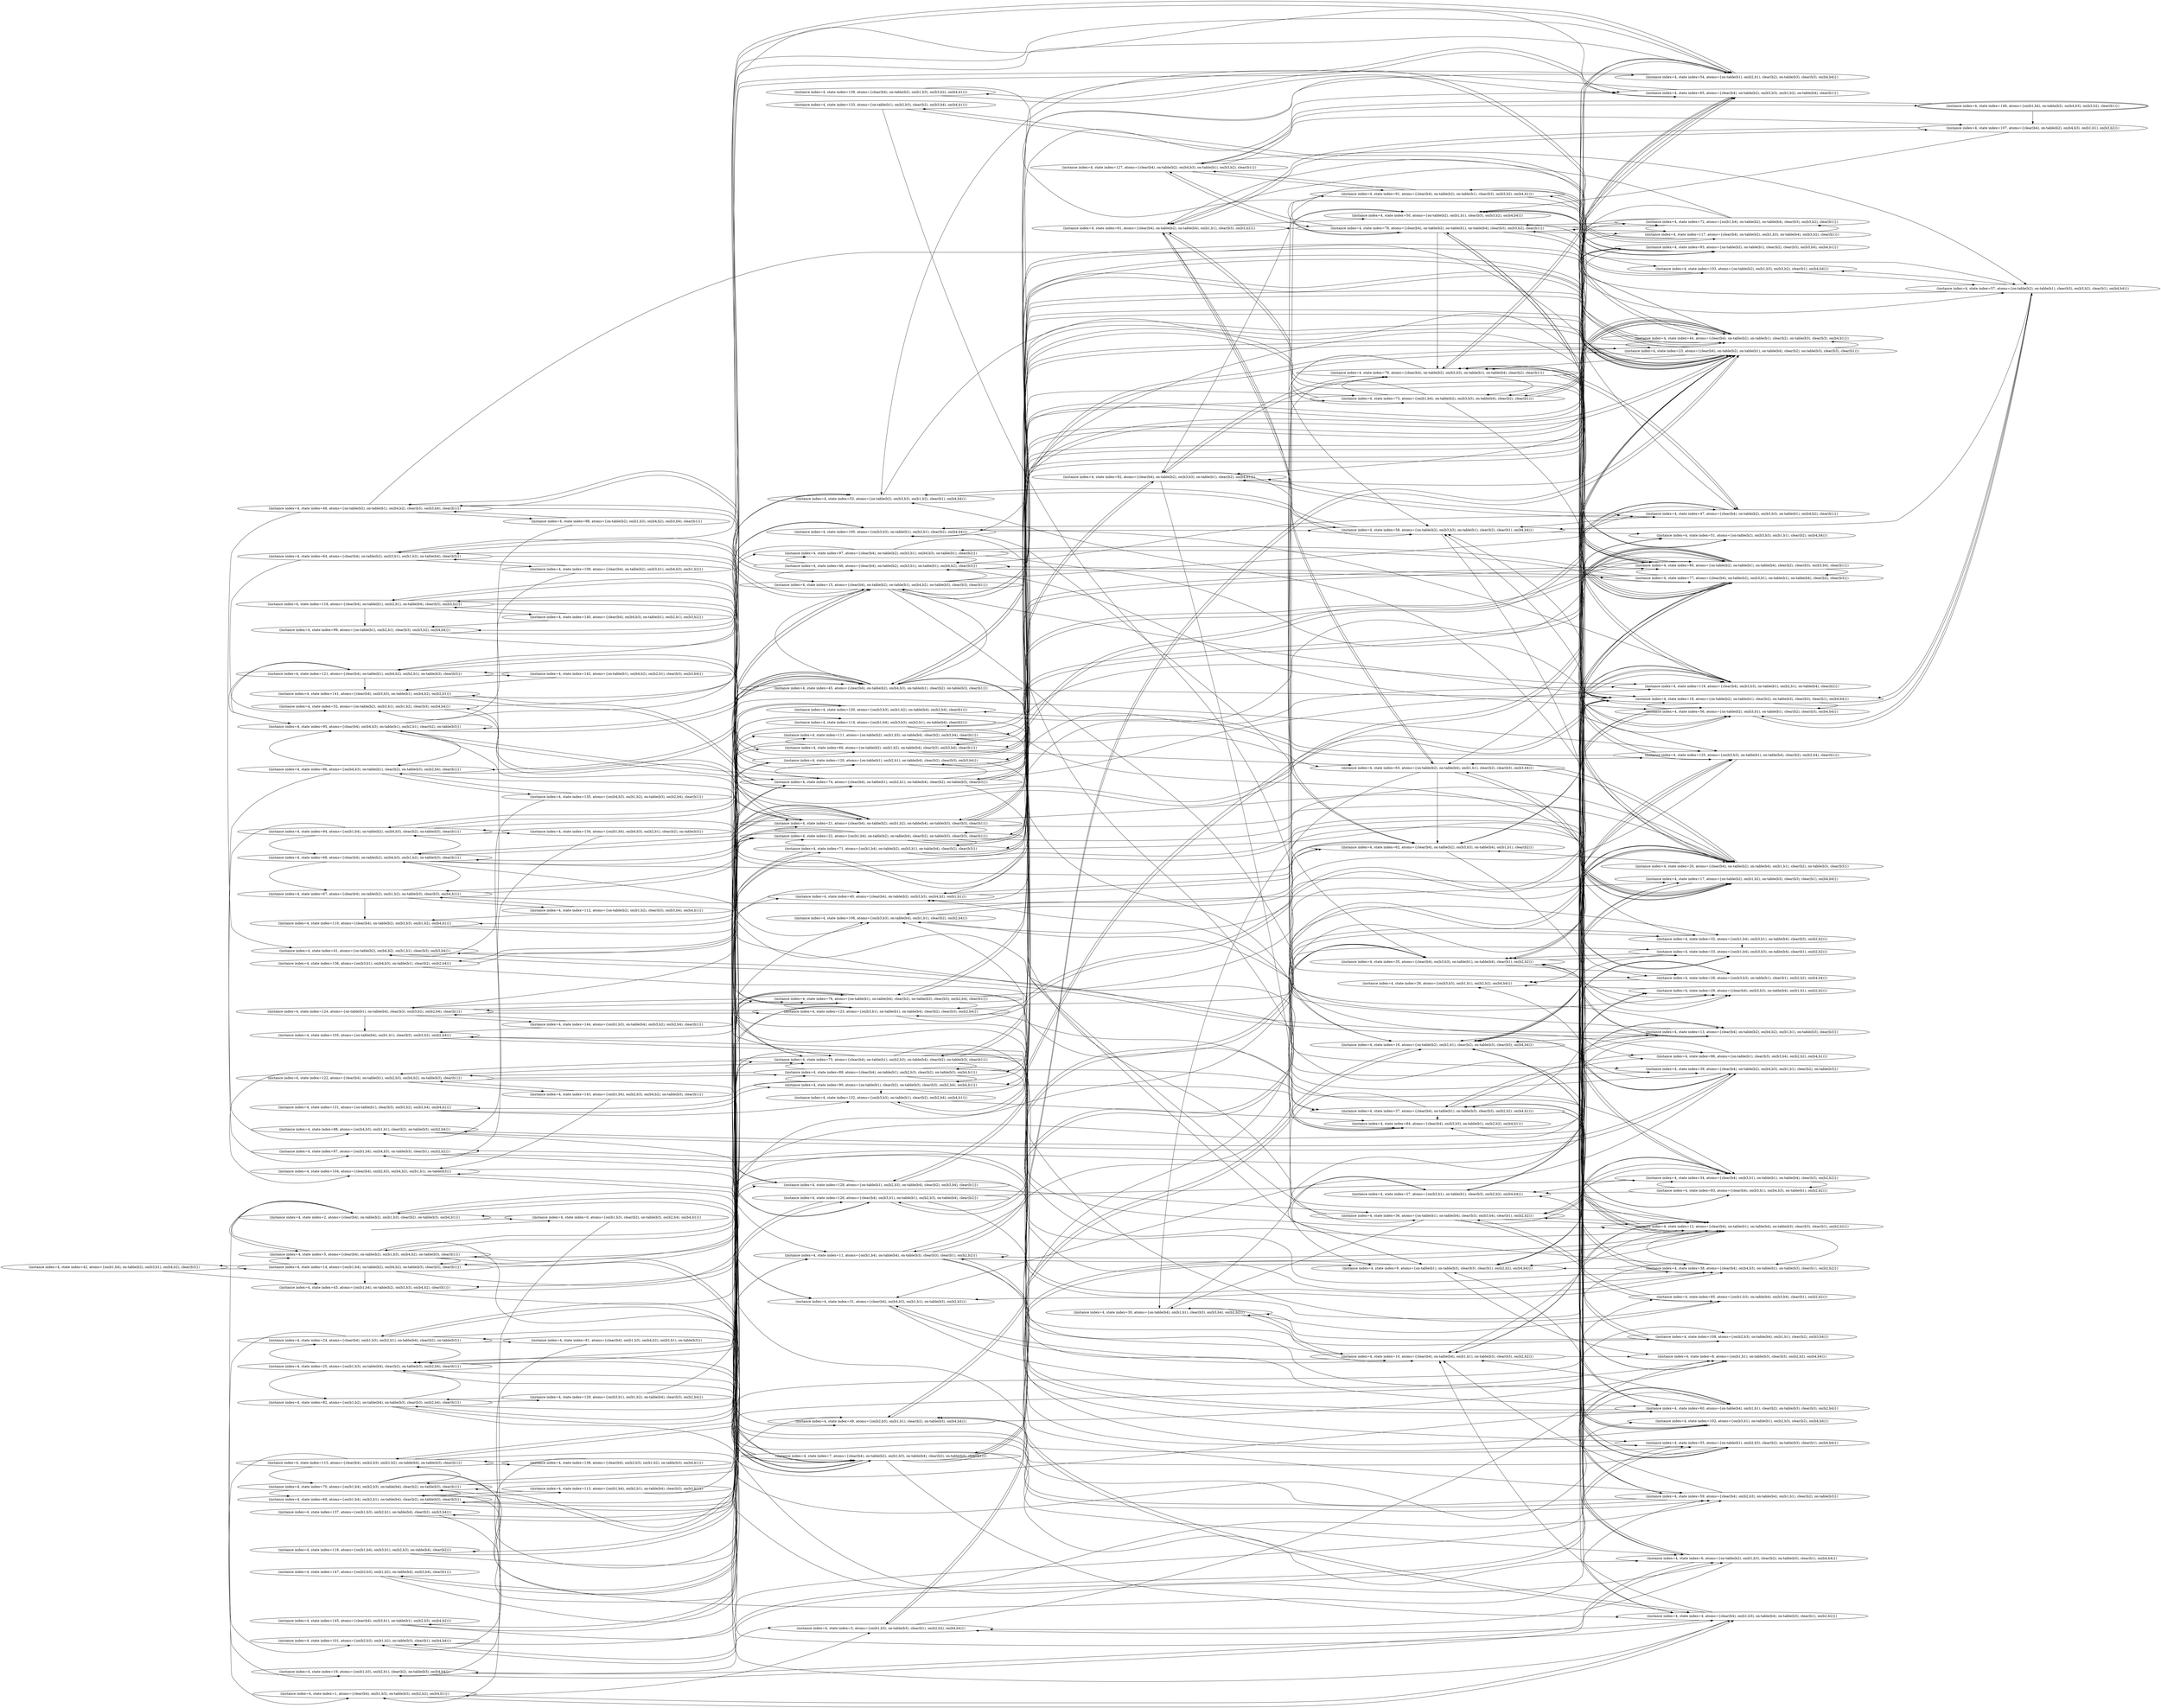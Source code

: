 digraph {
rankdir="LR"
s42[label="(instance index=4, state index=42, atoms={on(b1,b4), on-table(b2), on(b3,b1), on(b4,b2), clear(b3)})"]
s143[label="(instance index=4, state index=143, atoms={on(b1,b4), on(b2,b3), on(b4,b2), on-table(b3), clear(b1)})"]
s138[label="(instance index=4, state index=138, atoms={clear(b4), on(b2,b3), on(b1,b2), on-table(b3), on(b4,b1)})"]
s135[label="(instance index=4, state index=135, atoms={on(b4,b3), on(b1,b2), on-table(b3), on(b2,b4), clear(b1)})"]
s112[label="(instance index=4, state index=112, atoms={on-table(b2), on(b1,b2), clear(b3), on(b3,b4), on(b4,b1)})"]
s81[label="(instance index=4, state index=81, atoms={clear(b4), on(b1,b3), on(b4,b2), on(b2,b1), on-table(b3)})"]
s140[label="(instance index=4, state index=140, atoms={clear(b4), on(b4,b3), on-table(b1), on(b2,b1), on(b3,b2)})"]
s109[label="(instance index=4, state index=109, atoms={clear(b4), on-table(b2), on(b3,b1), on(b4,b3), on(b1,b2)})"]
s144[label="(instance index=4, state index=144, atoms={on(b1,b3), on-table(b4), on(b3,b2), on(b2,b4), clear(b1)})"]
s98[label="(instance index=4, state index=98, atoms={on-table(b2), on(b1,b3), on(b4,b2), on(b3,b4), clear(b1)})"]
s142[label="(instance index=4, state index=142, atoms={on-table(b1), on(b4,b2), on(b2,b1), clear(b3), on(b3,b4)})"]
s134[label="(instance index=4, state index=134, atoms={on(b1,b4), on(b4,b3), on(b2,b1), clear(b2), on-table(b3)})"]
s0[label="(instance index=4, state index=0, atoms={on(b1,b3), clear(b2), on-table(b3), on(b2,b4), on(b4,b1)})"]
s129[label="(instance index=4, state index=129, atoms={on(b3,b1), on(b1,b2), on-table(b4), clear(b3), on(b2,b4)})"]
s113[label="(instance index=4, state index=113, atoms={on(b1,b4), on(b2,b1), on-table(b4), clear(b3), on(b3,b2)})"]
s69[label="(instance index=4, state index=69, atoms={on(b1,b4), on(b2,b1), on-table(b4), clear(b2), on-table(b3), clear(b3)})"]
s64[label="(instance index=4, state index=64, atoms={clear(b4), on-table(b2), on(b3,b1), on(b1,b2), on-table(b4), clear(b3)})"]
s5[label="(instance index=4, state index=5, atoms={clear(b4), on-table(b2), on(b1,b3), on(b4,b2), on-table(b3), clear(b1)})"]
s67[label="(instance index=4, state index=67, atoms={clear(b4), on-table(b2), on(b1,b2), on-table(b3), clear(b3), on(b4,b1)})"]
s68[label="(instance index=4, state index=68, atoms={clear(b4), on-table(b2), on(b4,b3), on(b1,b2), on-table(b3), clear(b1)})"]
s82[label="(instance index=4, state index=82, atoms={on(b1,b2), on-table(b4), on-table(b3), clear(b3), on(b2,b4), clear(b1)})"]
s137[label="(instance index=4, state index=137, atoms={on(b1,b3), on(b2,b1), on-table(b4), clear(b2), on(b3,b4)})"]
s2[label="(instance index=4, state index=2, atoms={clear(b4), on-table(b2), on(b1,b3), clear(b2), on-table(b3), on(b4,b1)})"]
s131[label="(instance index=4, state index=131, atoms={on-table(b1), clear(b3), on(b3,b2), on(b2,b4), on(b4,b1)})"]
s136[label="(instance index=4, state index=136, atoms={on(b3,b1), on(b4,b3), on-table(b1), clear(b2), on(b2,b4)})"]
s70[label="(instance index=4, state index=70, atoms={on(b1,b4), on(b2,b3), on-table(b4), clear(b2), on-table(b3), clear(b1)})"]
s116[label="(instance index=4, state index=116, atoms={on(b1,b4), on(b3,b1), on(b2,b3), on-table(b4), clear(b2)})"]
s48[label="(instance index=4, state index=48, atoms={on-table(b2), on-table(b1), on(b4,b2), clear(b3), on(b3,b4), clear(b1)})"]
s124[label="(instance index=4, state index=124, atoms={on-table(b1), on-table(b4), clear(b3), on(b3,b2), on(b2,b4), clear(b1)})"]
s145[label="(instance index=4, state index=145, atoms={clear(b4), on(b3,b1), on-table(b1), on(b2,b3), on(b4,b2)})"]
s118[label="(instance index=4, state index=118, atoms={clear(b4), on-table(b1), on(b2,b1), on-table(b4), clear(b3), on(b3,b2)})"]
s147[label="(instance index=4, state index=147, atoms={on(b2,b3), on(b1,b2), on-table(b4), on(b3,b4), clear(b1)})"]
s24[label="(instance index=4, state index=24, atoms={clear(b4), on(b1,b3), on(b2,b1), on-table(b4), clear(b2), on-table(b3)})"]
s25[label="(instance index=4, state index=25, atoms={on(b1,b3), on-table(b4), clear(b2), on-table(b3), on(b2,b4), clear(b1)})"]
s94[label="(instance index=4, state index=94, atoms={on(b1,b4), on-table(b2), on(b4,b3), clear(b2), on-table(b3), clear(b1)})"]
s95[label="(instance index=4, state index=95, atoms={clear(b4), on(b4,b3), on-table(b1), on(b2,b1), clear(b2), on-table(b3)})"]
s96[label="(instance index=4, state index=96, atoms={on(b4,b3), on-table(b1), clear(b2), on-table(b3), on(b2,b4), clear(b1)})"]
s121[label="(instance index=4, state index=121, atoms={clear(b4), on-table(b1), on(b4,b2), on(b2,b1), on-table(b3), clear(b3)})"]
s115[label="(instance index=4, state index=115, atoms={clear(b4), on(b2,b3), on(b1,b2), on-table(b4), on-table(b3), clear(b1)})"]
s122[label="(instance index=4, state index=122, atoms={clear(b4), on-table(b1), on(b2,b3), on(b4,b2), on-table(b3), clear(b1)})"]
s14[label="(instance index=4, state index=14, atoms={on(b1,b4), on-table(b2), on(b4,b2), on-table(b3), clear(b3), clear(b1)})"]
s43[label="(instance index=4, state index=43, atoms={on(b1,b4), on-table(b2), on(b3,b3), on(b4,b2), clear(b1)})"]
s104[label="(instance index=4, state index=104, atoms={clear(b4), on(b2,b3), on(b4,b2), on(b1,b1), on-table(b3)})"]
s101[label="(instance index=4, state index=101, atoms={on(b2,b3), on(b1,b2), on-table(b3), clear(b1), on(b4,b4)})"]
s88[label="(instance index=4, state index=88, atoms={on(b4,b3), on(b1,b1), clear(b2), on-table(b3), on(b2,b4)})"]
s110[label="(instance index=4, state index=110, atoms={clear(b4), on-table(b2), on(b3,b3), on(b1,b2), on(b4,b1)})"]
s19[label="(instance index=4, state index=19, atoms={on(b1,b3), on(b2,b1), clear(b2), on-table(b3), on(b4,b4)})"]
s99[label="(instance index=4, state index=99, atoms={on-table(b1), on(b2,b1), clear(b3), on(b3,b2), on(b4,b4)})"]
s52[label="(instance index=4, state index=52, atoms={on-table(b2), on(b3,b1), on(b1,b2), clear(b3), on(b4,b4)})"]
s105[label="(instance index=4, state index=105, atoms={on-table(b4), on(b1,b1), clear(b3), on(b3,b2), on(b2,b4)})"]
s41[label="(instance index=4, state index=41, atoms={on-table(b2), on(b4,b2), on(b1,b1), clear(b3), on(b3,b4)})"]
s141[label="(instance index=4, state index=141, atoms={clear(b4), on(b3,b3), on-table(b1), on(b4,b2), on(b2,b1)})"]
s87[label="(instance index=4, state index=87, atoms={on(b1,b4), on(b4,b3), on-table(b3), clear(b1), on(b2,b2)})"]
s1[label="(instance index=4, state index=1, atoms={clear(b4), on(b1,b3), on-table(b3), on(b2,b2), on(b4,b1)})"]
s76[label="(instance index=4, state index=76, atoms={on-table(b1), on-table(b4), clear(b2), on-table(b3), clear(b3), on(b2,b4), clear(b1)})"]
s74[label="(instance index=4, state index=74, atoms={clear(b4), on-table(b1), on(b2,b1), on-table(b4), clear(b2), on-table(b3), clear(b3)})"]
s15[label="(instance index=4, state index=15, atoms={clear(b4), on-table(b2), on-table(b1), on(b4,b2), on-table(b3), clear(b3), clear(b1)})"]
s133[label="(instance index=4, state index=133, atoms={on-table(b1), on(b2,b3), clear(b2), on(b3,b4), on(b4,b1)})"]
s45[label="(instance index=4, state index=45, atoms={clear(b4), on-table(b2), on(b4,b3), on-table(b1), clear(b2), on-table(b3), clear(b1)})"]
s21[label="(instance index=4, state index=21, atoms={clear(b4), on-table(b2), on(b1,b2), on-table(b4), on-table(b3), clear(b3), clear(b1)})"]
s139[label="(instance index=4, state index=139, atoms={clear(b4), on-table(b2), on(b1,b3), on(b3,b2), on(b4,b1)})"]
s128[label="(instance index=4, state index=128, atoms={on-table(b1), on(b2,b3), on-table(b4), clear(b2), on(b3,b4), clear(b1)})"]
s111[label="(instance index=4, state index=111, atoms={on-table(b2), on(b1,b3), on-table(b4), clear(b2), on(b3,b4), clear(b1)})"]
s66[label="(instance index=4, state index=66, atoms={on-table(b2), on(b1,b2), on-table(b4), clear(b3), on(b3,b4), clear(b1)})"]
s7[label="(instance index=4, state index=7, atoms={clear(b4), on-table(b2), on(b1,b3), on-table(b4), clear(b2), on-table(b3), clear(b1)})"]
s123[label="(instance index=4, state index=123, atoms={on(b3,b1), on-table(b1), on-table(b4), clear(b2), clear(b3), on(b2,b4)})"]
s126[label="(instance index=4, state index=126, atoms={clear(b4), on(b3,b1), on-table(b1), on(b2,b3), on-table(b4), clear(b2)})"]
s97[label="(instance index=4, state index=97, atoms={clear(b4), on-table(b2), on(b3,b1), on(b4,b3), on-table(b1), clear(b2)})"]
s75[label="(instance index=4, state index=75, atoms={clear(b4), on-table(b1), on(b2,b3), on-table(b4), clear(b2), on-table(b3), clear(b1)})"]
s46[label="(instance index=4, state index=46, atoms={clear(b4), on-table(b2), on(b3,b1), on-table(b1), on(b4,b2), clear(b3)})"]
s120[label="(instance index=4, state index=120, atoms={on-table(b1), on(b2,b1), on-table(b4), clear(b2), clear(b3), on(b3,b4)})"]
s22[label="(instance index=4, state index=22, atoms={on(b1,b4), on-table(b2), on-table(b4), clear(b2), on-table(b3), clear(b3), clear(b1)})"]
s71[label="(instance index=4, state index=71, atoms={on(b1,b4), on-table(b2), on(b3,b1), on-table(b4), clear(b2), clear(b3)})"]
s89[label="(instance index=4, state index=89, atoms={clear(b4), on-table(b1), on(b2,b3), clear(b2), on-table(b3), on(b4,b1)})"]
s90[label="(instance index=4, state index=90, atoms={on-table(b1), clear(b2), on-table(b3), clear(b3), on(b2,b4), on(b4,b1)})"]
s114[label="(instance index=4, state index=114, atoms={on(b1,b4), on(b3,b3), on(b2,b1), on-table(b4), clear(b2)})"]
s11[label="(instance index=4, state index=11, atoms={on(b1,b4), on-table(b4), on-table(b3), clear(b3), clear(b1), on(b2,b2)})"]
s130[label="(instance index=4, state index=130, atoms={on(b3,b3), on(b1,b2), on-table(b4), on(b2,b4), clear(b1)})"]
s132[label="(instance index=4, state index=132, atoms={on(b3,b3), on-table(b1), clear(b2), on(b2,b4), on(b4,b1)})"]
s40[label="(instance index=4, state index=40, atoms={clear(b4), on-table(b2), on(b3,b3), on(b4,b2), on(b1,b1)})"]
s49[label="(instance index=4, state index=49, atoms={on(b2,b3), on(b1,b1), clear(b2), on-table(b3), on(b4,b4)})"]
s31[label="(instance index=4, state index=31, atoms={clear(b4), on(b4,b3), on(b1,b1), on-table(b3), on(b2,b2)})"]
s53[label="(instance index=4, state index=53, atoms={on-table(b2), on(b3,b3), on(b1,b2), clear(b1), on(b4,b4)})"]
s3[label="(instance index=4, state index=3, atoms={on(b1,b3), on-table(b3), clear(b1), on(b2,b2), on(b4,b4)})"]
s100[label="(instance index=4, state index=100, atoms={on(b3,b3), on-table(b1), on(b2,b1), clear(b2), on(b4,b4)})"]
s106[label="(instance index=4, state index=106, atoms={on(b3,b3), on-table(b4), on(b1,b1), clear(b2), on(b2,b4)})"]
s80[label="(instance index=4, state index=80, atoms={on-table(b2), on-table(b1), on-table(b4), clear(b2), clear(b3), on(b3,b4), clear(b1)})"]
s23[label="(instance index=4, state index=23, atoms={clear(b4), on-table(b2), on-table(b1), on-table(b4), clear(b2), on-table(b3), clear(b3), clear(b1)})"]
s117[label="(instance index=4, state index=117, atoms={clear(b4), on-table(b2), on(b1,b3), on-table(b4), on(b3,b2), clear(b1)})"]
s72[label="(instance index=4, state index=72, atoms={on(b1,b4), on-table(b2), on-table(b4), clear(b3), on(b3,b2), clear(b1)})"]
s77[label="(instance index=4, state index=77, atoms={clear(b4), on-table(b2), on(b3,b1), on-table(b1), on-table(b4), clear(b2), clear(b3)})"]
s93[label="(instance index=4, state index=93, atoms={on-table(b2), on-table(b1), clear(b2), clear(b3), on(b3,b4), on(b4,b1)})"]
s44[label="(instance index=4, state index=44, atoms={clear(b4), on-table(b2), on-table(b1), clear(b2), on-table(b3), clear(b3), on(b4,b1)})"]
s125[label="(instance index=4, state index=125, atoms={on(b3,b3), on-table(b1), on-table(b4), clear(b2), on(b2,b4), clear(b1)})"]
s60[label="(instance index=4, state index=60, atoms={on-table(b4), on(b1,b1), clear(b2), on-table(b3), clear(b3), on(b2,b4)})"]
s12[label="(instance index=4, state index=12, atoms={clear(b4), on-table(b1), on-table(b4), on-table(b3), clear(b3), clear(b1), on(b2,b2)})"]
s54[label="(instance index=4, state index=54, atoms={on-table(b1), on(b2,b1), clear(b2), on-table(b3), clear(b3), on(b4,b4)})"]
s119[label="(instance index=4, state index=119, atoms={clear(b4), on(b3,b3), on-table(b1), on(b2,b1), on-table(b4), clear(b2)})"]
s18[label="(instance index=4, state index=18, atoms={on-table(b2), on-table(b1), clear(b2), on-table(b3), clear(b3), clear(b1), on(b4,b4)})"]
s47[label="(instance index=4, state index=47, atoms={clear(b4), on-table(b2), on(b3,b3), on-table(b1), on(b4,b2), clear(b1)})"]
s13[label="(instance index=4, state index=13, atoms={clear(b4), on-table(b2), on(b4,b2), on(b1,b1), on-table(b3), clear(b3)})"]
s86[label="(instance index=4, state index=86, atoms={on-table(b1), clear(b3), on(b3,b4), on(b2,b2), on(b4,b1)})"]
s39[label="(instance index=4, state index=39, atoms={clear(b4), on-table(b2), on(b4,b3), on(b1,b1), clear(b2), on-table(b3)})"]
s38[label="(instance index=4, state index=38, atoms={clear(b4), on(b4,b3), on-table(b1), on-table(b3), clear(b1), on(b2,b2)})"]
s17[label="(instance index=4, state index=17, atoms={on-table(b2), on(b1,b2), on-table(b3), clear(b3), clear(b1), on(b4,b4)})"]
s65[label="(instance index=4, state index=65, atoms={clear(b4), on-table(b2), on(b3,b3), on(b1,b2), on-table(b4), clear(b1)})"]
s20[label="(instance index=4, state index=20, atoms={clear(b4), on-table(b2), on-table(b4), on(b1,b1), clear(b2), on-table(b3), clear(b3)})"]
s103[label="(instance index=4, state index=103, atoms={on-table(b2), on(b1,b3), on(b3,b2), clear(b1), on(b4,b4)})"]
s108[label="(instance index=4, state index=108, atoms={on(b2,b3), on-table(b4), on(b1,b1), clear(b2), on(b3,b4)})"]
s85[label="(instance index=4, state index=85, atoms={on(b1,b3), on-table(b4), on(b3,b4), clear(b1), on(b2,b2)})"]
s6[label="(instance index=4, state index=6, atoms={on-table(b2), on(b1,b3), clear(b2), on-table(b3), clear(b1), on(b4,b4)})"]
s4[label="(instance index=4, state index=4, atoms={clear(b4), on(b1,b3), on-table(b4), on-table(b3), clear(b1), on(b2,b2)})"]
s34[label="(instance index=4, state index=34, atoms={clear(b4), on(b3,b1), on-table(b1), on-table(b4), clear(b3), on(b2,b2)})"]
s102[label="(instance index=4, state index=102, atoms={on(b3,b1), on-table(b1), on(b2,b3), clear(b2), on(b4,b4)})"]
s83[label="(instance index=4, state index=83, atoms={clear(b4), on(b3,b1), on(b4,b3), on-table(b1), on(b2,b2)})"]
s56[label="(instance index=4, state index=56, atoms={on-table(b2), on(b3,b1), on-table(b1), clear(b2), clear(b3), on(b4,b4)})"]
s55[label="(instance index=4, state index=55, atoms={on-table(b1), on(b2,b3), clear(b2), on-table(b3), clear(b1), on(b4,b4)})"]
s59[label="(instance index=4, state index=59, atoms={clear(b4), on(b2,b3), on-table(b4), on(b1,b1), clear(b2), on-table(b3)})"]
s32[label="(instance index=4, state index=32, atoms={on(b1,b4), on(b3,b1), on-table(b4), clear(b3), on(b2,b2)})"]
s33[label="(instance index=4, state index=33, atoms={on(b1,b4), on(b3,b3), on-table(b4), clear(b1), on(b2,b2)})"]
s51[label="(instance index=4, state index=51, atoms={on-table(b2), on(b3,b3), on(b1,b1), clear(b2), on(b4,b4)})"]
s8[label="(instance index=4, state index=8, atoms={on(b1,b1), on-table(b3), clear(b3), on(b2,b2), on(b4,b4)})"]
s28[label="(instance index=4, state index=28, atoms={on(b3,b3), on-table(b1), clear(b1), on(b2,b2), on(b4,b4)})"]
s29[label="(instance index=4, state index=29, atoms={clear(b4), on(b3,b3), on-table(b4), on(b1,b1), on(b2,b2)})"]
s78[label="(instance index=4, state index=78, atoms={clear(b4), on-table(b2), on-table(b1), on-table(b4), clear(b3), on(b3,b2), clear(b1)})"]
s91[label="(instance index=4, state index=91, atoms={clear(b4), on-table(b2), on-table(b1), clear(b3), on(b3,b2), on(b4,b1)})"]
s63[label="(instance index=4, state index=63, atoms={on-table(b2), on-table(b4), on(b1,b1), clear(b2), clear(b3), on(b3,b4)})"]
s79[label="(instance index=4, state index=79, atoms={clear(b4), on-table(b2), on(b3,b3), on-table(b1), on-table(b4), clear(b2), clear(b1)})"]
s36[label="(instance index=4, state index=36, atoms={on-table(b1), on-table(b4), clear(b3), on(b3,b4), clear(b1), on(b2,b2)})"]
s73[label="(instance index=4, state index=73, atoms={on(b1,b4), on-table(b2), on(b3,b3), on-table(b4), clear(b2), clear(b1)})"]
s37[label="(instance index=4, state index=37, atoms={clear(b4), on-table(b1), on-table(b3), clear(b3), on(b2,b2), on(b4,b1)})"]
s35[label="(instance index=4, state index=35, atoms={clear(b4), on(b3,b3), on-table(b1), on-table(b4), clear(b1), on(b2,b2)})"]
s10[label="(instance index=4, state index=10, atoms={clear(b4), on-table(b4), on(b1,b1), on-table(b3), clear(b3), on(b2,b2)})"]
s9[label="(instance index=4, state index=9, atoms={on-table(b1), on-table(b3), clear(b3), clear(b1), on(b2,b2), on(b4,b4)})"]
s58[label="(instance index=4, state index=58, atoms={on-table(b2), on(b3,b3), on-table(b1), clear(b2), clear(b1), on(b4,b4)})"]
s16[label="(instance index=4, state index=16, atoms={on-table(b2), on(b1,b1), clear(b2), on-table(b3), clear(b3), on(b4,b4)})"]
s84[label="(instance index=4, state index=84, atoms={clear(b4), on(b3,b3), on-table(b1), on(b2,b2), on(b4,b1)})"]
s62[label="(instance index=4, state index=62, atoms={clear(b4), on-table(b2), on(b3,b3), on-table(b4), on(b1,b1), clear(b2)})"]
s50[label="(instance index=4, state index=50, atoms={on-table(b2), on(b1,b1), clear(b3), on(b3,b2), on(b4,b4)})"]
s27[label="(instance index=4, state index=27, atoms={on(b3,b1), on-table(b1), clear(b3), on(b2,b2), on(b4,b4)})"]
s26[label="(instance index=4, state index=26, atoms={on(b3,b3), on(b1,b1), on(b2,b2), on(b4,b4)})"]
s127[label="(instance index=4, state index=127, atoms={clear(b4), on-table(b2), on(b4,b3), on-table(b1), on(b3,b2), clear(b1)})"]
s61[label="(instance index=4, state index=61, atoms={clear(b4), on-table(b2), on-table(b4), on(b1,b1), clear(b3), on(b3,b2)})"]
s92[label="(instance index=4, state index=92, atoms={clear(b4), on-table(b2), on(b3,b3), on-table(b1), clear(b2), on(b4,b1)})"]
s30[label="(instance index=4, state index=30, atoms={on-table(b4), on(b1,b1), clear(b3), on(b3,b4), on(b2,b2)})"]
s146[peripheries=2,label="(instance index=4, state index=146, atoms={on(b1,b4), on-table(b2), on(b4,b3), on(b3,b2), clear(b1)})"]
s57[label="(instance index=4, state index=57, atoms={on-table(b2), on-table(b1), clear(b3), on(b3,b2), clear(b1), on(b4,b4)})"]
s107[label="(instance index=4, state index=107, atoms={clear(b4), on-table(b2), on(b4,b3), on(b1,b1), on(b3,b2)})"]
Dangling [ label = "", style = invis ]
{ rank = same; Dangling }
Dangling -> s0
{ rank = same; s0}
{ rank = same; s69,s64,s5,s67,s68,s82,s137,s2,s131,s136,s70,s116,s48,s124,s145,s118,s147,s24,s25,s94,s95,s96,s121,s115,s122,s14,s43,s104,s101,s88,s110,s19,s99,s52,s105,s41,s141,s87,s1}
{ rank = same; s76,s74,s15,s133,s45,s21,s139,s128,s111,s66,s7,s123,s126,s97,s75,s46,s120,s22,s71,s89,s90,s114,s11,s130,s132,s40,s49,s31,s53,s3,s100,s106}
{ rank = same; s80,s23,s117,s72,s77,s93,s44,s125,s60,s12,s54,s119,s18,s47,s13,s86,s39,s38,s17,s65,s20,s103,s108,s85,s6,s4,s34,s102,s83,s56,s55,s59,s32,s33,s51,s8,s28,s29}
{ rank = same; s78,s91,s63,s79,s36,s73,s37,s35,s10,s9,s58,s16,s84,s62,s50,s27,s26}
{ rank = same; s127,s61,s92,s30}
{ rank = same; s146,s57,s107}
{
s42->s14
s42->s43
s143->s122
s143->s104
s138->s101
s138->s115
s135->s96
s135->s88
s112->s110
s112->s67
s81->s19
s81->s24
s140->s118
s140->s99
s109->s52
s109->s64
s144->s124
s144->s105
s98->s41
s98->s48
s142->s141
s142->s121
s134->s87
s134->s94
s0->s2
s0->s1
s129->s82
s129->s130
s113->s69
s113->s114
}
{
s69->s22
s69->s114
s69->s113
s69->s11
s69->s70
s64->s52
s64->s109
s64->s21
s64->s66
s64->s65
s5->s15
s5->s14
s5->s7
s5->s13
s5->s6
s5->s2
s67->s21
s67->s17
s67->s112
s67->s110
s67->s68
s68->s21
s68->s94
s68->s17
s68->s45
s68->s39
s68->s67
s82->s76
s82->s60
s82->s25
s82->s130
s82->s129
s137->s111
s137->s85
s2->s7
s2->s6
s2->s1
s2->s5
s2->s0
s131->s132
s131->s90
s136->s83
s136->s97
s70->s22
s70->s59
s70->s115
s70->s11
s70->s75
s70->s69
s116->s71
s116->s32
s48->s15
s48->s47
s48->s46
s48->s41
s48->s98
s124->s123
s124->s144
s124->s76
s124->s125
s124->s105
s145->s126
s145->s102
s118->s120
s118->s140
s118->s119
s118->s74
s118->s99
s147->s108
s147->s128
s24->s25
s24->s81
s24->s7
s24->s19
s24->s4
s25->s24
s25->s82
s25->s76
s25->s7
s25->s60
s25->s4
s94->s87
s94->s45
s94->s39
s94->s134
s94->s68
s95->s121
s95->s74
s95->s45
s95->s38
s95->s54
s95->s96
s96->s95
s96->s45
s96->s135
s96->s88
s96->s38
s121->s95
s121->s142
s121->s141
s121->s54
s121->s74
s115->s59
s115->s138
s115->s75
s115->s70
s115->s101
s122->s143
s122->s55
s122->s75
s122->s89
s122->s104
s14->s13
s14->s43
s14->s42
s14->s15
s14->s5
s43->s47
s43->s40
s104->s59
s104->s49
s101->s55
s101->s49
s88->s39
s88->s31
s110->s53
s110->s65
s19->s6
s19->s3
s99->s54
s99->s100
s52->s53
s52->s17
s105->s60
s105->s106
s41->s13
s41->s40
s141->s119
s141->s100
s87->s31
s87->s38
s1->s4
s1->s3
}
{
s76->s125
s76->s123
s76->s124
s76->s25
s76->s82
s76->s60
s76->s23
s76->s12
s76->s75
s76->s74
s74->s95
s74->s121
s74->s118
s74->s54
s74->s120
s74->s76
s74->s23
s74->s12
s74->s119
s74->s75
s15->s48
s15->s18
s15->s47
s15->s14
s15->s23
s15->s45
s15->s46
s15->s13
s15->s44
s15->s5
s133->s86
s133->s93
s45->s23
s45->s95
s45->s18
s45->s15
s45->s44
s45->s94
s45->s39
s45->s38
s45->s68
s45->s96
s21->s17
s21->s7
s21->s68
s21->s23
s21->s67
s21->s22
s21->s66
s21->s65
s21->s20
s21->s64
s139->s103
s139->s117
s128->s147
s128->s120
s128->s80
s128->s108
s128->s36
s111->s63
s111->s85
s111->s80
s111->s137
s111->s66
s66->s63
s66->s21
s66->s80
s66->s111
s66->s65
s66->s64
s7->s25
s7->s23
s7->s22
s7->s21
s7->s20
s7->s6
s7->s5
s7->s4
s7->s24
s7->s2
s123->s124
s123->s126
s123->s77
s123->s125
s123->s76
s123->s34
s126->s123
s126->s145
s126->s77
s126->s102
s126->s34
s97->s83
s97->s77
s97->s56
s97->s46
s97->s136
s75->s55
s75->s115
s75->s76
s75->s122
s75->s89
s75->s23
s75->s12
s75->s74
s75->s59
s75->s70
s46->s15
s46->s47
s46->s56
s46->s77
s46->s48
s46->s97
s120->s119
s120->s118
s120->s80
s120->s74
s120->s36
s120->s128
s22->s23
s22->s21
s22->s20
s22->s11
s22->s73
s22->s7
s22->s72
s22->s71
s22->s70
s22->s69
s71->s116
s71->s73
s71->s22
s71->s72
s71->s32
s89->s122
s89->s75
s89->s55
s89->s90
s89->s44
s89->s37
s90->s89
s90->s44
s90->s37
s90->s132
s90->s131
s114->s33
s114->s73
s11->s10
s11->s4
s11->s33
s11->s12
s11->s32
s130->s125
s130->s106
s132->s92
s132->s84
s40->s62
s40->s51
s49->s16
s49->s8
s31->s10
s31->s8
s53->s51
s53->s58
s3->s9
s3->s8
s100->s28
s100->s58
s106->s62
s106->s29
}
{
s80->s63
s80->s120
s80->s79
s80->s23
s80->s111
s80->s78
s80->s36
s80->s77
s80->s66
s80->s128
s23->s18
s23->s22
s23->s21
s23->s20
s23->s15
s23->s44
s23->s78
s23->s77
s23->s76
s23->s79
s23->s45
s23->s80
s23->s12
s23->s74
s23->s75
s23->s7
s117->s61
s117->s139
s117->s72
s117->s78
s117->s103
s72->s61
s72->s117
s72->s73
s72->s22
s72->s78
s72->s71
s77->s126
s77->s80
s77->s123
s77->s46
s77->s79
s77->s56
s77->s23
s77->s78
s77->s34
s77->s97
s93->s92
s93->s91
s93->s86
s93->s44
s93->s133
s44->s93
s44->s91
s44->s90
s44->s18
s44->s89
s44->s23
s44->s45
s44->s92
s44->s15
s44->s37
s125->s119
s125->s79
s125->s106
s125->s35
s125->s130
s60->s59
s60->s106
s60->s20
s60->s10
s60->s105
s12->s11
s12->s10
s12->s9
s12->s38
s12->s36
s12->s37
s12->s4
s12->s35
s12->s34
s54->s18
s54->s55
s54->s100
s54->s9
s54->s99
s119->s79
s119->s141
s119->s125
s119->s100
s119->s35
s18->s58
s18->s57
s18->s56
s18->s55
s18->s54
s18->s16
s18->s9
s18->s17
s18->s6
s47->s92
s47->s79
s47->s58
s47->s43
s47->s40
s13->s16
s13->s41
s13->s20
s13->s40
s13->s39
s86->s37
s86->s84
s39->s20
s39->s31
s39->s16
s39->s88
s39->s13
s38->s31
s38->s9
s38->s87
s38->s12
s38->s37
s17->s52
s17->s53
s17->s18
s17->s16
s17->s6
s65->s62
s65->s79
s65->s110
s65->s53
s65->s73
s20->s63
s20->s62
s20->s59
s20->s60
s20->s16
s20->s13
s20->s10
s20->s61
s20->s39
s103->s50
s103->s57
s108->s63
s108->s30
s85->s30
s85->s36
s6->s19
s6->s17
s6->s16
s6->s18
s6->s3
s4->s12
s4->s10
s4->s3
s4->s11
s4->s1
s34->s83
s34->s27
s34->s12
s34->s36
s34->s35
s102->s27
s102->s56
s83->s27
s83->s34
s56->s58
s56->s18
s56->s27
s56->s57
s56->s102
s55->s18
s55->s54
s55->s49
s55->s9
s55->s101
s59->s60
s59->s20
s59->s10
s59->s49
s59->s104
s32->s11
s32->s33
s33->s29
s33->s35
s51->s26
s8->s26
s28->s26
s29->s26
}
{
s78->s23
s78->s117
s78->s91
s78->s80
s78->s57
s78->s79
s78->s77
s78->s127
s78->s61
s78->s72
s91->s127
s91->s92
s91->s57
s91->s78
s91->s93
s91->s44
s63->s62
s63->s61
s63->s30
s63->s20
s63->s108
s79->s125
s79->s92
s79->s119
s79->s58
s79->s47
s79->s62
s79->s73
s79->s35
s79->s65
s36->s12
s36->s30
s36->s85
s36->s35
s36->s34
s73->s62
s73->s114
s73->s79
s73->s33
s73->s65
s37->s86
s37->s12
s37->s84
s37->s9
s37->s38
s35->s84
s35->s29
s35->s28
s35->s33
s10->s31
s10->s30
s10->s29
s10->s8
s9->s27
s9->s28
s9->s3
s9->s8
s58->s53
s58->s28
s58->s51
s58->s100
s16->s51
s16->s50
s16->s49
s16->s8
s84->s28
s84->s35
s62->s29
s62->s51
s62->s106
s62->s40
s50->s51
s50->s16
s27->s28
s27->s9
}
{
s127->s91
s127->s146
s127->s78
s127->s57
s127->s107
s61->s63
s61->s20
s61->s50
s61->s62
s61->s107
s92->s58
s92->s84
s92->s79
s92->s47
s92->s132
s30->s29
s30->s10
}
{
s146->s127
s146->s107
s57->s56
s57->s50
s57->s58
s57->s18
s57->s103
s107->s61
s107->s50
}
}
